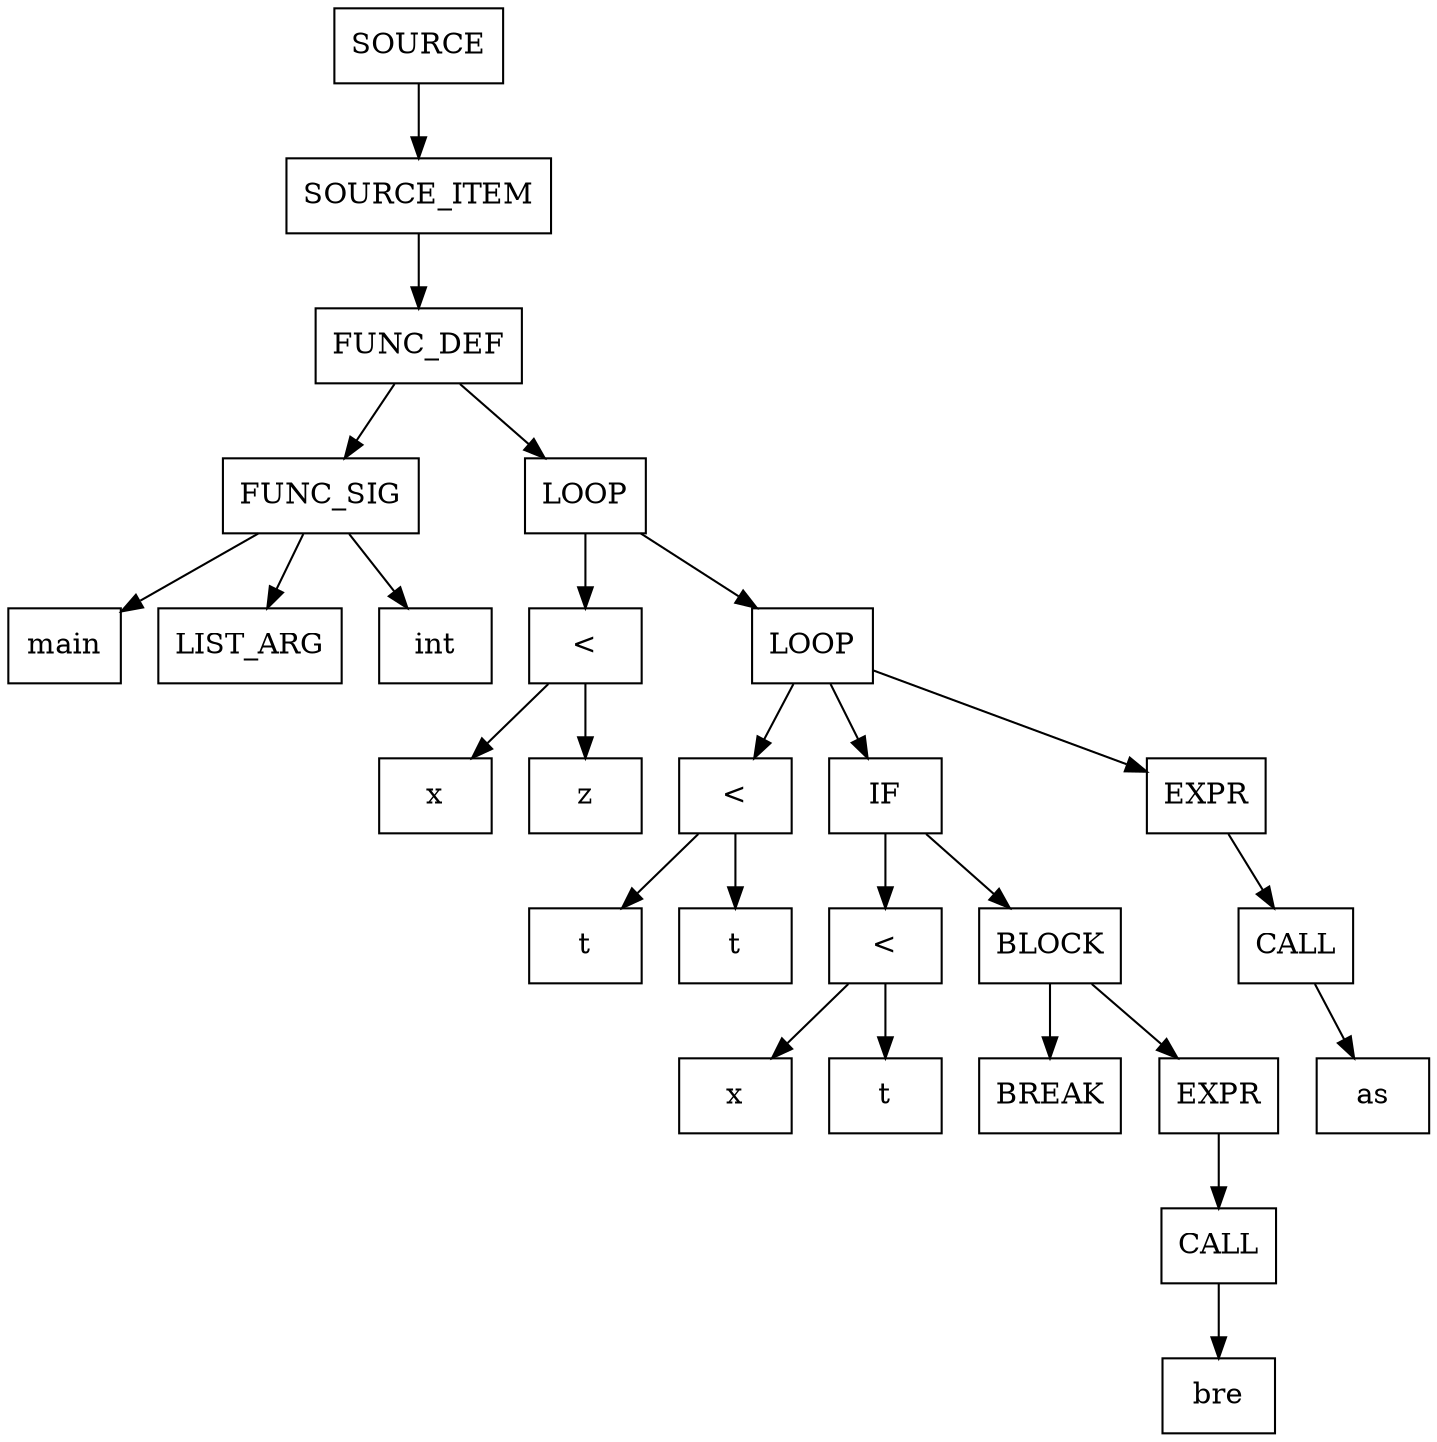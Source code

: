 digraph AST {
    node [shape=box];
    cluster_0_node4264527568 [label="SOURCE"];
    cluster_0_node4264527256 [label="SOURCE_ITEM"];
    cluster_0_node4264524448 [label="FUNC_DEF"];
    cluster_0_node4264506352 [label="FUNC_SIG"];
    cluster_0_node4264505728 [label="main"];
    cluster_0_node4264506040 [label="LIST_ARG"];
    cluster_0_node4264506976 [label="int"];
    cluster_0_node4264525072 [label="LOOP"];
    cluster_0_node4264508536 [label="<"];
    cluster_0_node4264508848 [label="x"];
    cluster_0_node4264509472 [label="z"];
    cluster_0_node4264525384 [label="LOOP"];
    cluster_0_node4264510408 [label="<"];
    cluster_0_node4264510720 [label="t"];
    cluster_0_node4264511344 [label="t"];
    cluster_0_node4264522264 [label="IF"];
    cluster_0_node4264512280 [label="<"];
    cluster_0_node4264512592 [label="x"];
    cluster_0_node4264513216 [label="t"];
    cluster_0_node4264524136 [label="BLOCK"];
    cluster_0_node4264521016 [label="BREAK"];
    cluster_0_node4264523824 [label="EXPR"];
    cluster_0_node4264523512 [label="CALL"];
    cluster_0_node4264523200 [label="bre"];
    cluster_0_node4264526944 [label="EXPR"];
    cluster_0_node4264526632 [label="CALL"];
    cluster_0_node4264526320 [label="as"];
    cluster_0_node4264527568 -> cluster_0_node4264527256;
    cluster_0_node4264527256 -> cluster_0_node4264524448;
    cluster_0_node4264524448 -> cluster_0_node4264506352;
    cluster_0_node4264506352 -> cluster_0_node4264505728;
    cluster_0_node4264506352 -> cluster_0_node4264506040;
    cluster_0_node4264506352 -> cluster_0_node4264506976;
    cluster_0_node4264524448 -> cluster_0_node4264525072;
    cluster_0_node4264525072 -> cluster_0_node4264508536;
    cluster_0_node4264508536 -> cluster_0_node4264508848;
    cluster_0_node4264508536 -> cluster_0_node4264509472;
    cluster_0_node4264525072 -> cluster_0_node4264525384;
    cluster_0_node4264525384 -> cluster_0_node4264510408;
    cluster_0_node4264510408 -> cluster_0_node4264510720;
    cluster_0_node4264510408 -> cluster_0_node4264511344;
    cluster_0_node4264525384 -> cluster_0_node4264522264;
    cluster_0_node4264522264 -> cluster_0_node4264512280;
    cluster_0_node4264512280 -> cluster_0_node4264512592;
    cluster_0_node4264512280 -> cluster_0_node4264513216;
    cluster_0_node4264522264 -> cluster_0_node4264524136;
    cluster_0_node4264524136 -> cluster_0_node4264521016;
    cluster_0_node4264524136 -> cluster_0_node4264523824;
    cluster_0_node4264523824 -> cluster_0_node4264523512;
    cluster_0_node4264523512 -> cluster_0_node4264523200;
    cluster_0_node4264525384 -> cluster_0_node4264526944;
    cluster_0_node4264526944 -> cluster_0_node4264526632;
    cluster_0_node4264526632 -> cluster_0_node4264526320;
}

